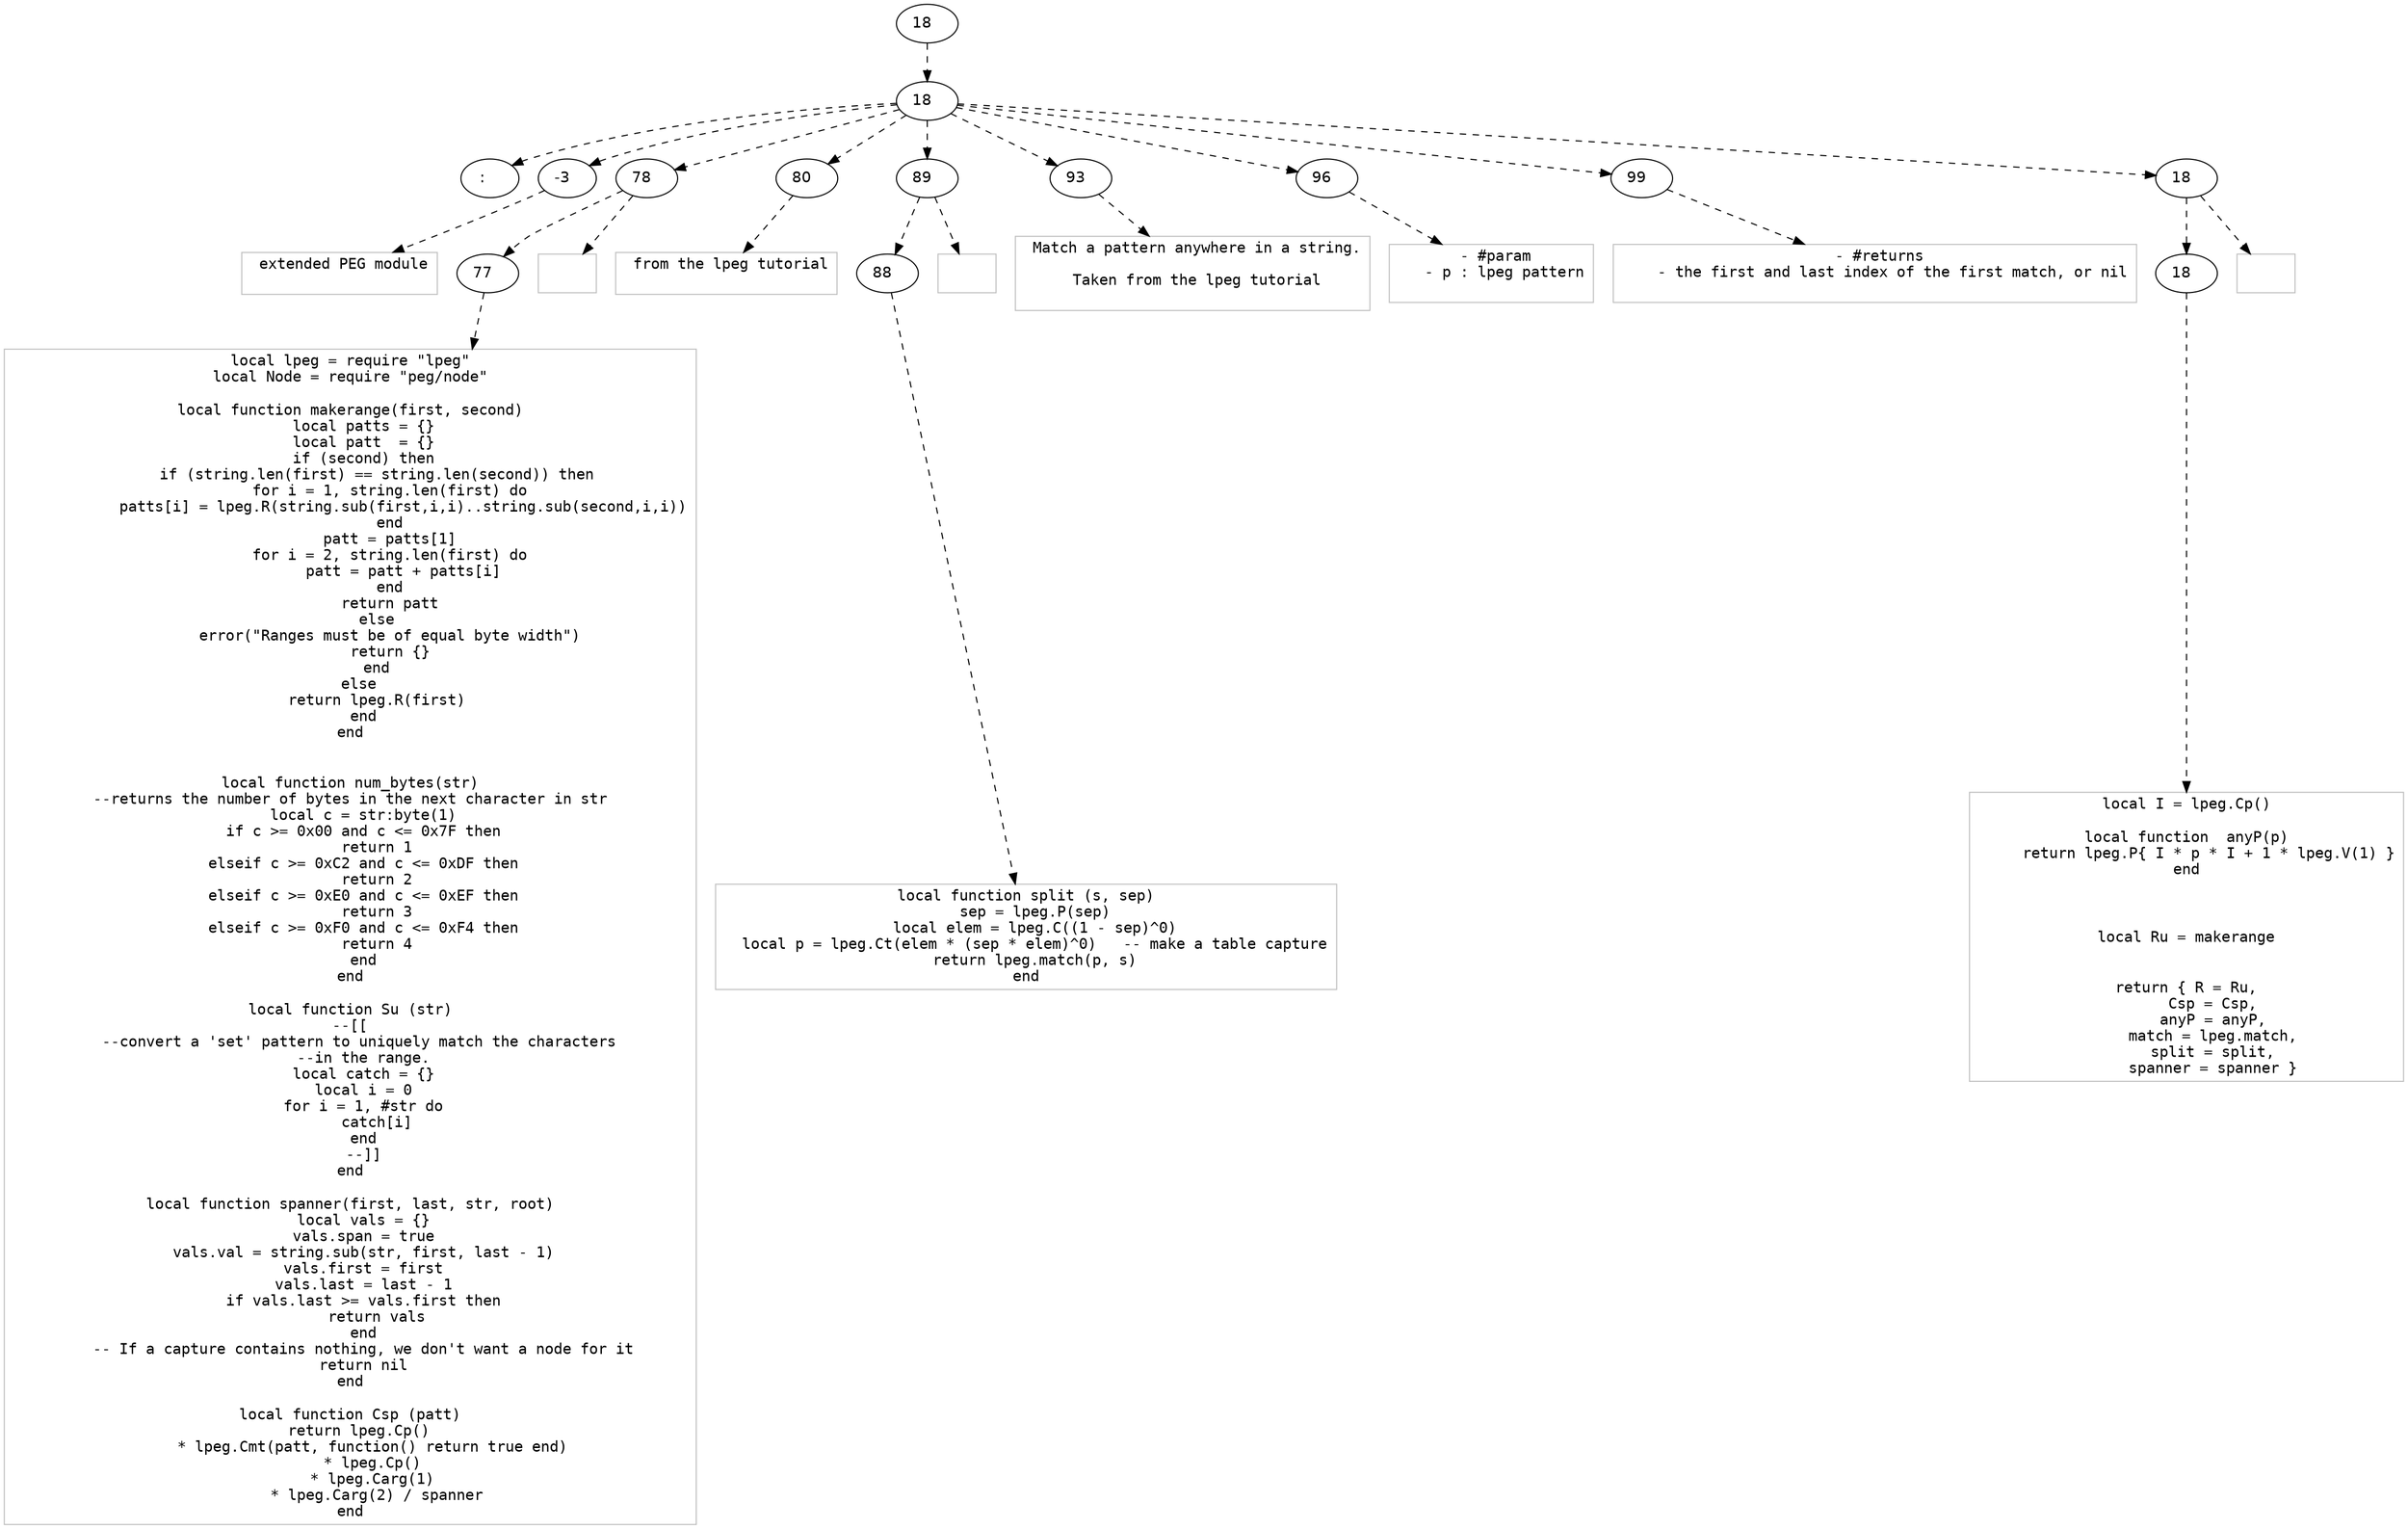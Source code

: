 digraph hierarchy {

node [fontname=Helvetica]
edge [style=dashed]

doc_0 [label="18  "]

doc_0 -> { section_1}
{rank=same; section_1}

section_1 [label="18  "]

section_1 -> { header_2 block_3 block_4 block_5 block_6 block_7 block_8 block_9 block_10}
{rank=same; header_2 block_3 block_4 block_5 block_6 block_7 block_8 block_9 block_10}

header_2 [label=":   "]
block_3 [label="-3  "]
block_4 [label="78  "]
block_5 [label="80  "]
block_6 [label="89  "]
block_7 [label="93  "]
block_8 [label="96  "]
block_9 [label="99  "]
block_10 [label="18  "]


block_3 -> leaf_11
leaf_11  [color=Gray,shape=rectangle,fontname=Inconsolata,label=" extended PEG module

"]block_4 -> { codeblock_12}
{rank=same; codeblock_12}

codeblock_12 [label="77  "]


codeblock_12 -> leaf_13
leaf_13  [color=Gray,shape=rectangle,fontname=Inconsolata,label="local lpeg = require \"lpeg\"
local Node = require \"peg/node\"

local function makerange(first, second)
   local patts = {}
   local patt  = {}
   if (second) then
      if (string.len(first) == string.len(second)) then
         for i = 1, string.len(first) do
            patts[i] = lpeg.R(string.sub(first,i,i)..string.sub(second,i,i))
         end
         patt = patts[1]
         for i = 2, string.len(first) do
            patt = patt + patts[i]
         end
         return patt
      else
         error(\"Ranges must be of equal byte width\")
         return {}
      end
   else 
      return lpeg.R(first)
   end
end


local function num_bytes(str)
--returns the number of bytes in the next character in str
   local c = str:byte(1)
   if c >= 0x00 and c <= 0x7F then
      return 1
   elseif c >= 0xC2 and c <= 0xDF then
      return 2
   elseif c >= 0xE0 and c <= 0xEF then
      return 3
   elseif c >= 0xF0 and c <= 0xF4 then
      return 4
   end
end

local function Su (str)
--[[
   --convert a 'set' pattern to uniquely match the characters 
   --in the range.
   local catch = {}
   local i = 0
   for i = 1, #str do
      catch[i]
   end
   --]]
end

local function spanner(first, last, str, root)
   local vals = {}
   vals.span = true
   vals.val = string.sub(str, first, last - 1)
   vals.first = first
   vals.last = last - 1
   if vals.last >= vals.first then
      return vals
   end
   -- If a capture contains nothing, we don't want a node for it
   return nil
end

local function Csp (patt)
   return lpeg.Cp() 
      * lpeg.Cmt(patt, function() return true end) 
      * lpeg.Cp() 
      * lpeg.Carg(1) 
      * lpeg.Carg(2) / spanner
end
"]
block_4 -> leaf_14
leaf_14  [color=Gray,shape=rectangle,fontname=Inconsolata,label="
"]
block_5 -> leaf_15
leaf_15  [color=Gray,shape=rectangle,fontname=Inconsolata,label=" from the lpeg tutorial

"]block_6 -> { codeblock_16}
{rank=same; codeblock_16}

codeblock_16 [label="88  "]


codeblock_16 -> leaf_17
leaf_17  [color=Gray,shape=rectangle,fontname=Inconsolata,label="local function split (s, sep)
  sep = lpeg.P(sep)
  local elem = lpeg.C((1 - sep)^0)
  local p = lpeg.Ct(elem * (sep * elem)^0)   -- make a table capture
  return lpeg.match(p, s)
end
"]
block_6 -> leaf_18
leaf_18  [color=Gray,shape=rectangle,fontname=Inconsolata,label="
"]
block_7 -> leaf_19
leaf_19  [color=Gray,shape=rectangle,fontname=Inconsolata,label=" Match a pattern anywhere in a string.
 
 Taken from the lpeg tutorial

"]
block_8 -> leaf_20
leaf_20  [color=Gray,shape=rectangle,fontname=Inconsolata,label=" - #param
   - p : lpeg pattern

"]
block_9 -> leaf_21
leaf_21  [color=Gray,shape=rectangle,fontname=Inconsolata,label=" - #returns
    - the first and last index of the first match, or nil

"]block_10 -> { codeblock_22}
{rank=same; codeblock_22}

codeblock_22 [label="18  "]


codeblock_22 -> leaf_23
leaf_23  [color=Gray,shape=rectangle,fontname=Inconsolata,label="local I = lpeg.Cp()

local function  anyP(p)
     return lpeg.P{ I * p * I + 1 * lpeg.V(1) }
end



local Ru = makerange


return { R = Ru,
      Csp = Csp,
      anyP = anyP,
      match = lpeg.match,
      split = split,
      spanner = spanner }
"]
block_10 -> leaf_24
leaf_24  [color=Gray,shape=rectangle,fontname=Inconsolata,label="
"]
}
